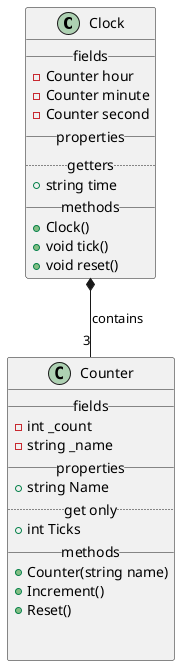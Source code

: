 @startuml
'https://plantuml.com/class-diagram

Clock *-- "3" Counter : contains

class Clock {
__fields__
    - Counter hour
    - Counter minute 
    - Counter second
__properties__
.. getters ..
    + string time 
__methods__
    + Clock()
    + void tick()
    + void reset()
}

class Counter {
__fields__
    - int _count
    - string _name
__properties__
    + string Name
.. get only ..
    + int Ticks
__methods__
    + Counter(string name)
    + Increment()
    + Reset()


}

@enduml